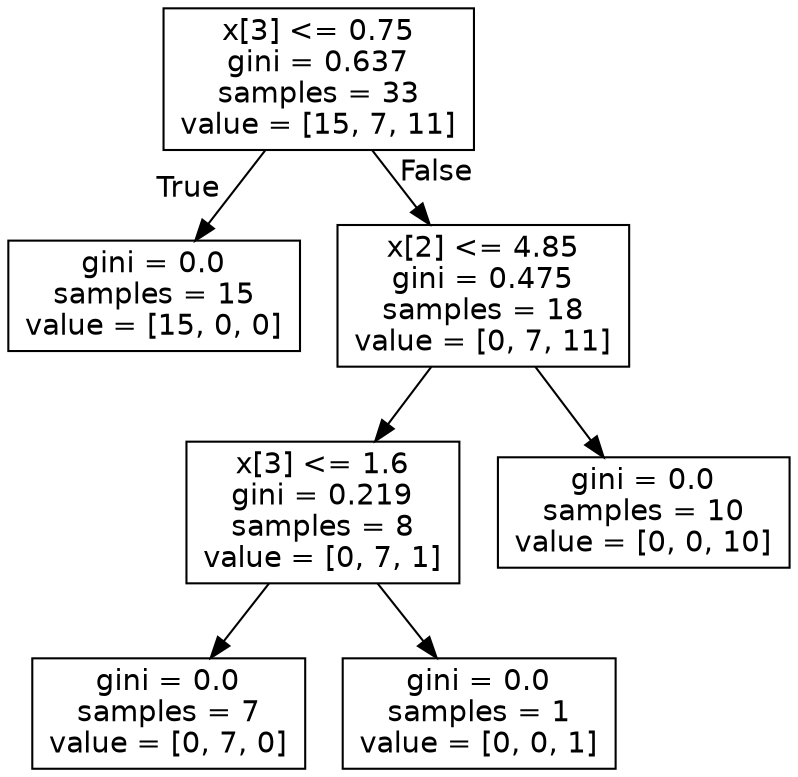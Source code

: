 digraph Tree {
node [shape=box, fontname="helvetica"] ;
edge [fontname="helvetica"] ;
0 [label="x[3] <= 0.75\ngini = 0.637\nsamples = 33\nvalue = [15, 7, 11]"] ;
1 [label="gini = 0.0\nsamples = 15\nvalue = [15, 0, 0]"] ;
0 -> 1 [labeldistance=2.5, labelangle=45, headlabel="True"] ;
2 [label="x[2] <= 4.85\ngini = 0.475\nsamples = 18\nvalue = [0, 7, 11]"] ;
0 -> 2 [labeldistance=2.5, labelangle=-45, headlabel="False"] ;
3 [label="x[3] <= 1.6\ngini = 0.219\nsamples = 8\nvalue = [0, 7, 1]"] ;
2 -> 3 ;
4 [label="gini = 0.0\nsamples = 7\nvalue = [0, 7, 0]"] ;
3 -> 4 ;
5 [label="gini = 0.0\nsamples = 1\nvalue = [0, 0, 1]"] ;
3 -> 5 ;
6 [label="gini = 0.0\nsamples = 10\nvalue = [0, 0, 10]"] ;
2 -> 6 ;
}